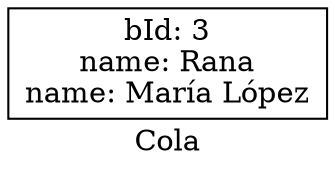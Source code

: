 digraph G {
            rankdir="RL";
            label="Cola";
            node[shape=box];
        nodo0[label="bId: 3\nname: Rana\nname: María López\n"];
}